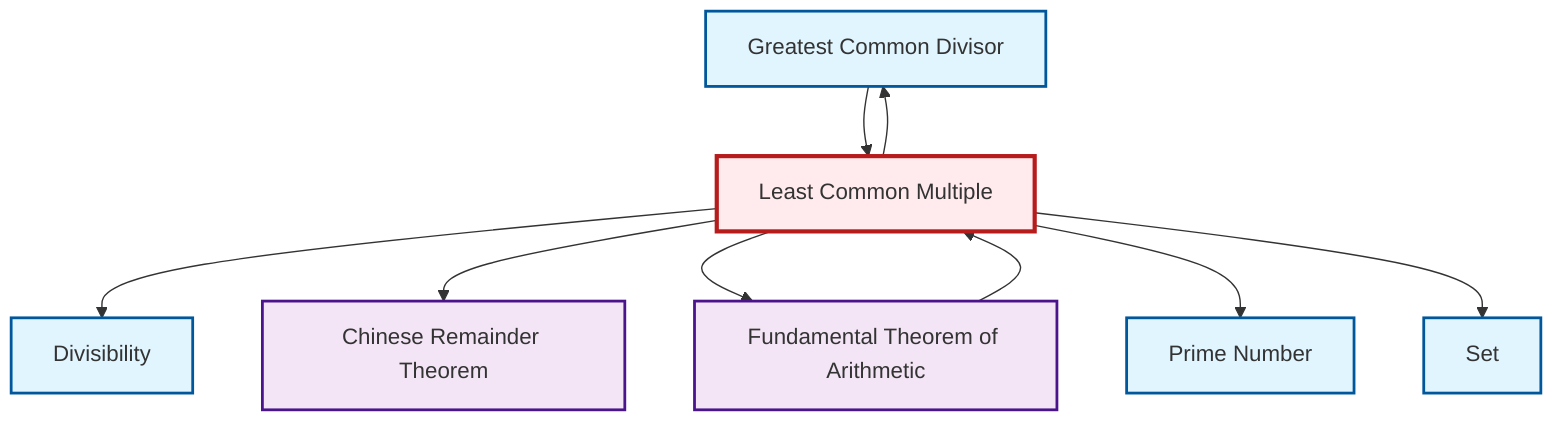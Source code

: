 graph TD
    classDef definition fill:#e1f5fe,stroke:#01579b,stroke-width:2px
    classDef theorem fill:#f3e5f5,stroke:#4a148c,stroke-width:2px
    classDef axiom fill:#fff3e0,stroke:#e65100,stroke-width:2px
    classDef example fill:#e8f5e9,stroke:#1b5e20,stroke-width:2px
    classDef current fill:#ffebee,stroke:#b71c1c,stroke-width:3px
    def-set["Set"]:::definition
    def-gcd["Greatest Common Divisor"]:::definition
    thm-chinese-remainder["Chinese Remainder Theorem"]:::theorem
    def-divisibility["Divisibility"]:::definition
    def-lcm["Least Common Multiple"]:::definition
    thm-fundamental-arithmetic["Fundamental Theorem of Arithmetic"]:::theorem
    def-prime["Prime Number"]:::definition
    def-lcm --> def-divisibility
    def-lcm --> thm-chinese-remainder
    thm-fundamental-arithmetic --> def-lcm
    def-gcd --> def-lcm
    def-lcm --> thm-fundamental-arithmetic
    def-lcm --> def-prime
    def-lcm --> def-gcd
    def-lcm --> def-set
    class def-lcm current